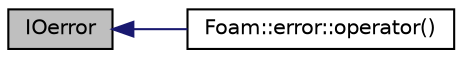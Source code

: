 digraph "IOerror"
{
  bgcolor="transparent";
  edge [fontname="Helvetica",fontsize="10",labelfontname="Helvetica",labelfontsize="10"];
  node [fontname="Helvetica",fontsize="10",shape=record];
  rankdir="LR";
  Node1 [label="IOerror",height=0.2,width=0.4,color="black", fillcolor="grey75", style="filled" fontcolor="black"];
  Node1 -> Node2 [dir="back",color="midnightblue",fontsize="10",style="solid",fontname="Helvetica"];
  Node2 [label="Foam::error::operator()",height=0.2,width=0.4,color="black",URL="$classFoam_1_1error.html#a51e360c35a2d5e72afca4ea370bc04fb",tooltip="Explicitly convert to OSstream for &lt;&lt; operations. "];
}

